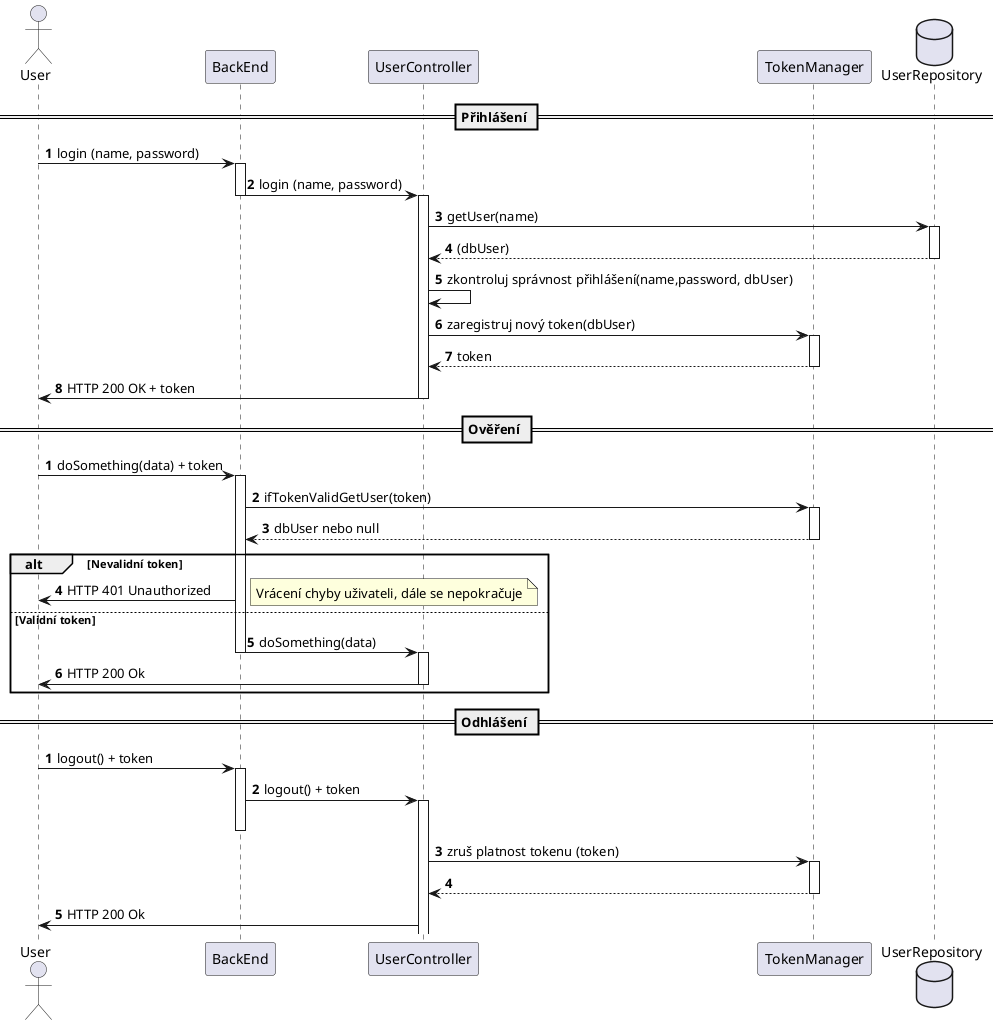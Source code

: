 @startuml
'https://plantuml.com/sequence-diagram

autonumber

actor User
participant BackEnd as be
participant UserController as uc
participant TokenManager as tm
database UserRepository as ur

== Přihlášení ==

User -> be: login (name, password)
activate be
be -> uc : login (name, password)
deactivate be
activate uc
uc -> ur : getUser(name)
activate ur
ur --> uc : (dbUser)
deactivate ur
uc -> uc : zkontroluj správnost přihlášení(name,password, dbUser)
uc -> tm : zaregistruj nový token(dbUser)
activate tm
tm --> uc : token
deactivate tm
uc -> User : HTTP 200 OK + token
deactivate uc

== Ověření ==
autonumber 1
User -> be: doSomething(data) + token
activate be
be -> tm : ifTokenValidGetUser(token)
activate tm
tm --> be : dbUser nebo null
deactivate tm
alt Nevalidní token
be -> User : HTTP 401 Unauthorized
note right: Vrácení chyby uživateli, dále se nepokračuje
else Validní token
be -> uc: doSomething(data)
deactivate be
activate uc
uc -> User: HTTP 200 Ok
deactivate uc
end

== Odhlášení ==
autonumber 1
User -> be: logout() + token
activate be
be -> uc : logout() + token
activate uc
deactivate be
uc -> tm : zruš platnost tokenu (token)
activate tm
tm --> uc
deactivate tm
uc -> User: HTTP 200 Ok

@enduml
